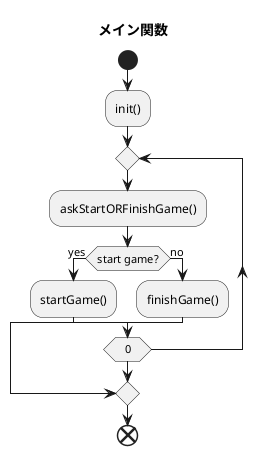 @startuml

title メイン関数

start

:init();

repeat
    :askStartORFinishGame();
    if (start game?) then (yes)
        :startGame();
    else (no)
        :finishGame();
        break
    endif
repeat while (0)

end
@enduml